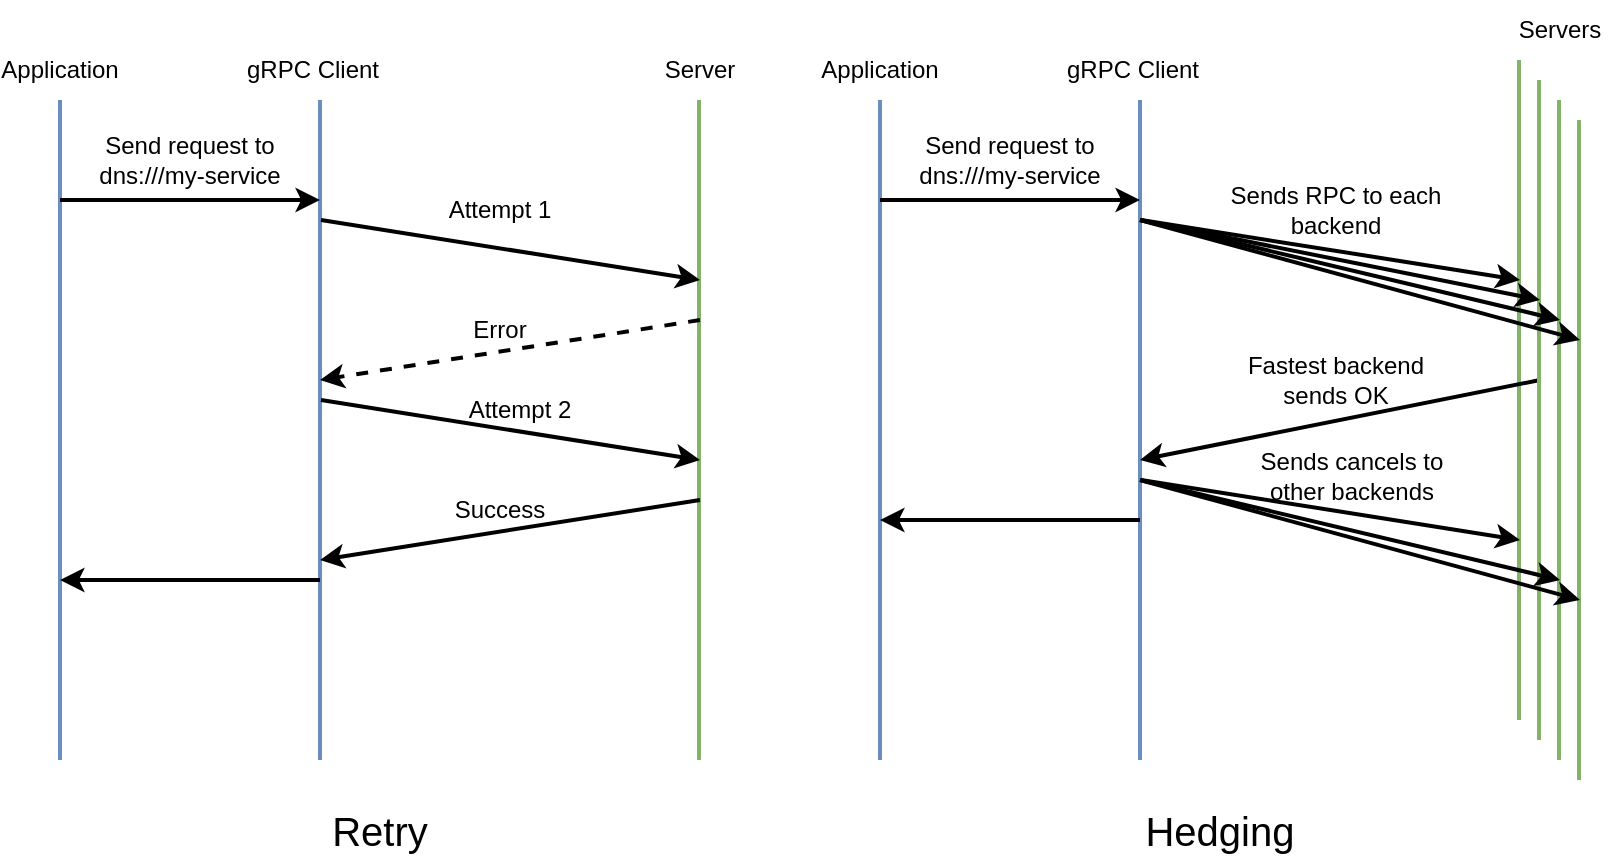 <mxfile version="24.3.1" type="github">
  <diagram name="第 1 页" id="TZcuK_KO1siNGXZGaC5Y">
    <mxGraphModel dx="1126" dy="643" grid="1" gridSize="10" guides="1" tooltips="1" connect="1" arrows="1" fold="1" page="1" pageScale="1" pageWidth="1000" pageHeight="1000" math="0" shadow="0">
      <root>
        <mxCell id="0" />
        <mxCell id="1" parent="0" />
        <mxCell id="J7hJwLLv4jl_BvDfcqDk-2" value="" style="endArrow=none;html=1;rounded=0;fillColor=#dae8fc;strokeColor=#6c8ebf;strokeWidth=2;" parent="1" edge="1">
          <mxGeometry width="50" height="50" relative="1" as="geometry">
            <mxPoint x="200" y="420" as="sourcePoint" />
            <mxPoint x="200" y="90" as="targetPoint" />
          </mxGeometry>
        </mxCell>
        <mxCell id="J7hJwLLv4jl_BvDfcqDk-6" value="" style="endArrow=none;html=1;rounded=0;fillColor=#d5e8d4;strokeColor=#82b366;strokeWidth=2;" parent="1" edge="1">
          <mxGeometry width="50" height="50" relative="1" as="geometry">
            <mxPoint x="389.5" y="420" as="sourcePoint" />
            <mxPoint x="389.5" y="90" as="targetPoint" />
          </mxGeometry>
        </mxCell>
        <mxCell id="J7hJwLLv4jl_BvDfcqDk-7" value="" style="endArrow=classic;html=1;rounded=0;strokeWidth=2;" parent="1" edge="1">
          <mxGeometry width="50" height="50" relative="1" as="geometry">
            <mxPoint x="200.5" y="150" as="sourcePoint" />
            <mxPoint x="390" y="180" as="targetPoint" />
          </mxGeometry>
        </mxCell>
        <mxCell id="J7hJwLLv4jl_BvDfcqDk-9" value="gRPC Client" style="text;html=1;align=center;verticalAlign=middle;whiteSpace=wrap;rounded=0;strokeWidth=2;" parent="1" vertex="1">
          <mxGeometry x="150" y="60" width="93" height="30" as="geometry" />
        </mxCell>
        <mxCell id="J7hJwLLv4jl_BvDfcqDk-12" value="Server" style="text;html=1;align=center;verticalAlign=middle;whiteSpace=wrap;rounded=0;" parent="1" vertex="1">
          <mxGeometry x="360" y="60" width="60" height="30" as="geometry" />
        </mxCell>
        <mxCell id="J7hJwLLv4jl_BvDfcqDk-13" value="" style="endArrow=none;html=1;rounded=0;fillColor=#dae8fc;strokeColor=#6c8ebf;strokeWidth=2;" parent="1" edge="1">
          <mxGeometry width="50" height="50" relative="1" as="geometry">
            <mxPoint x="70" y="420" as="sourcePoint" />
            <mxPoint x="70" y="90" as="targetPoint" />
          </mxGeometry>
        </mxCell>
        <mxCell id="J7hJwLLv4jl_BvDfcqDk-14" value="Application" style="text;html=1;align=center;verticalAlign=middle;whiteSpace=wrap;rounded=0;strokeWidth=2;" parent="1" vertex="1">
          <mxGeometry x="40" y="60" width="60" height="30" as="geometry" />
        </mxCell>
        <mxCell id="J7hJwLLv4jl_BvDfcqDk-17" value="" style="endArrow=classic;html=1;rounded=0;strokeWidth=2;" parent="1" edge="1">
          <mxGeometry width="50" height="50" relative="1" as="geometry">
            <mxPoint x="70" y="140" as="sourcePoint" />
            <mxPoint x="200" y="140" as="targetPoint" />
          </mxGeometry>
        </mxCell>
        <mxCell id="J7hJwLLv4jl_BvDfcqDk-18" value="" style="endArrow=classic;html=1;rounded=0;strokeWidth=2;dashed=1;" parent="1" edge="1">
          <mxGeometry width="50" height="50" relative="1" as="geometry">
            <mxPoint x="390" y="200" as="sourcePoint" />
            <mxPoint x="200" y="230" as="targetPoint" />
          </mxGeometry>
        </mxCell>
        <mxCell id="J7hJwLLv4jl_BvDfcqDk-25" value="Send request to&lt;div&gt;dns:///my-service&lt;/div&gt;" style="text;html=1;align=center;verticalAlign=middle;whiteSpace=wrap;rounded=0;" parent="1" vertex="1">
          <mxGeometry x="80" y="110" width="110" height="20" as="geometry" />
        </mxCell>
        <mxCell id="J7hJwLLv4jl_BvDfcqDk-27" value="" style="endArrow=classic;html=1;rounded=0;strokeWidth=2;" parent="1" edge="1">
          <mxGeometry width="50" height="50" relative="1" as="geometry">
            <mxPoint x="200" y="330" as="sourcePoint" />
            <mxPoint x="70" y="330" as="targetPoint" />
          </mxGeometry>
        </mxCell>
        <mxCell id="3iIvyef0lexzwX9d0D92-2" value="" style="endArrow=classic;html=1;rounded=0;strokeWidth=2;" edge="1" parent="1">
          <mxGeometry width="50" height="50" relative="1" as="geometry">
            <mxPoint x="200.5" y="240" as="sourcePoint" />
            <mxPoint x="390" y="270" as="targetPoint" />
          </mxGeometry>
        </mxCell>
        <mxCell id="3iIvyef0lexzwX9d0D92-3" value="" style="endArrow=classic;html=1;rounded=0;strokeWidth=2;" edge="1" parent="1">
          <mxGeometry width="50" height="50" relative="1" as="geometry">
            <mxPoint x="390" y="290" as="sourcePoint" />
            <mxPoint x="200" y="320" as="targetPoint" />
          </mxGeometry>
        </mxCell>
        <mxCell id="3iIvyef0lexzwX9d0D92-4" value="Attempt 1" style="text;html=1;align=center;verticalAlign=middle;whiteSpace=wrap;rounded=0;" vertex="1" parent="1">
          <mxGeometry x="260" y="130" width="60" height="30" as="geometry" />
        </mxCell>
        <mxCell id="3iIvyef0lexzwX9d0D92-7" value="Error" style="text;html=1;align=center;verticalAlign=middle;whiteSpace=wrap;rounded=0;" vertex="1" parent="1">
          <mxGeometry x="260" y="190" width="60" height="30" as="geometry" />
        </mxCell>
        <mxCell id="3iIvyef0lexzwX9d0D92-8" value="Attempt 2" style="text;html=1;align=center;verticalAlign=middle;whiteSpace=wrap;rounded=0;" vertex="1" parent="1">
          <mxGeometry x="270" y="230" width="60" height="30" as="geometry" />
        </mxCell>
        <mxCell id="3iIvyef0lexzwX9d0D92-9" value="Success" style="text;html=1;align=center;verticalAlign=middle;whiteSpace=wrap;rounded=0;" vertex="1" parent="1">
          <mxGeometry x="260" y="280" width="60" height="30" as="geometry" />
        </mxCell>
        <mxCell id="3iIvyef0lexzwX9d0D92-11" value="" style="endArrow=none;html=1;rounded=0;fillColor=#dae8fc;strokeColor=#6c8ebf;strokeWidth=2;" edge="1" parent="1">
          <mxGeometry width="50" height="50" relative="1" as="geometry">
            <mxPoint x="610" y="420" as="sourcePoint" />
            <mxPoint x="610" y="90" as="targetPoint" />
          </mxGeometry>
        </mxCell>
        <mxCell id="3iIvyef0lexzwX9d0D92-12" value="" style="endArrow=none;html=1;rounded=0;fillColor=#d5e8d4;strokeColor=#82b366;strokeWidth=2;" edge="1" parent="1">
          <mxGeometry width="50" height="50" relative="1" as="geometry">
            <mxPoint x="799.5" y="400" as="sourcePoint" />
            <mxPoint x="799.5" y="70" as="targetPoint" />
          </mxGeometry>
        </mxCell>
        <mxCell id="3iIvyef0lexzwX9d0D92-13" value="" style="endArrow=classic;html=1;rounded=0;strokeWidth=2;" edge="1" parent="1">
          <mxGeometry width="50" height="50" relative="1" as="geometry">
            <mxPoint x="610.5" y="150" as="sourcePoint" />
            <mxPoint x="800" y="180" as="targetPoint" />
          </mxGeometry>
        </mxCell>
        <mxCell id="3iIvyef0lexzwX9d0D92-14" value="gRPC Client" style="text;html=1;align=center;verticalAlign=middle;whiteSpace=wrap;rounded=0;strokeWidth=2;" vertex="1" parent="1">
          <mxGeometry x="560" y="60" width="93" height="30" as="geometry" />
        </mxCell>
        <mxCell id="3iIvyef0lexzwX9d0D92-15" value="Servers" style="text;html=1;align=center;verticalAlign=middle;whiteSpace=wrap;rounded=0;" vertex="1" parent="1">
          <mxGeometry x="790" y="40" width="60" height="30" as="geometry" />
        </mxCell>
        <mxCell id="3iIvyef0lexzwX9d0D92-16" value="" style="endArrow=none;html=1;rounded=0;fillColor=#dae8fc;strokeColor=#6c8ebf;strokeWidth=2;" edge="1" parent="1">
          <mxGeometry width="50" height="50" relative="1" as="geometry">
            <mxPoint x="480" y="420" as="sourcePoint" />
            <mxPoint x="480" y="90" as="targetPoint" />
          </mxGeometry>
        </mxCell>
        <mxCell id="3iIvyef0lexzwX9d0D92-17" value="Application" style="text;html=1;align=center;verticalAlign=middle;whiteSpace=wrap;rounded=0;strokeWidth=2;" vertex="1" parent="1">
          <mxGeometry x="450" y="60" width="60" height="30" as="geometry" />
        </mxCell>
        <mxCell id="3iIvyef0lexzwX9d0D92-18" value="" style="endArrow=classic;html=1;rounded=0;strokeWidth=2;" edge="1" parent="1">
          <mxGeometry width="50" height="50" relative="1" as="geometry">
            <mxPoint x="480" y="140" as="sourcePoint" />
            <mxPoint x="610" y="140" as="targetPoint" />
          </mxGeometry>
        </mxCell>
        <mxCell id="3iIvyef0lexzwX9d0D92-20" value="Send request to&lt;div&gt;dns:///my-service&lt;/div&gt;" style="text;html=1;align=center;verticalAlign=middle;whiteSpace=wrap;rounded=0;" vertex="1" parent="1">
          <mxGeometry x="490" y="110" width="110" height="20" as="geometry" />
        </mxCell>
        <mxCell id="3iIvyef0lexzwX9d0D92-21" value="" style="endArrow=classic;html=1;rounded=0;strokeWidth=2;" edge="1" parent="1">
          <mxGeometry width="50" height="50" relative="1" as="geometry">
            <mxPoint x="610" y="300" as="sourcePoint" />
            <mxPoint x="480" y="300" as="targetPoint" />
          </mxGeometry>
        </mxCell>
        <mxCell id="3iIvyef0lexzwX9d0D92-23" value="" style="endArrow=classic;html=1;rounded=0;strokeWidth=2;" edge="1" parent="1">
          <mxGeometry width="50" height="50" relative="1" as="geometry">
            <mxPoint x="810" y="230" as="sourcePoint" />
            <mxPoint x="610" y="270" as="targetPoint" />
          </mxGeometry>
        </mxCell>
        <mxCell id="3iIvyef0lexzwX9d0D92-28" value="" style="endArrow=none;html=1;rounded=0;fillColor=#d5e8d4;strokeColor=#82b366;strokeWidth=2;" edge="1" parent="1">
          <mxGeometry width="50" height="50" relative="1" as="geometry">
            <mxPoint x="809.5" y="410" as="sourcePoint" />
            <mxPoint x="809.5" y="80" as="targetPoint" />
          </mxGeometry>
        </mxCell>
        <mxCell id="3iIvyef0lexzwX9d0D92-29" value="" style="endArrow=none;html=1;rounded=0;fillColor=#d5e8d4;strokeColor=#82b366;strokeWidth=2;" edge="1" parent="1">
          <mxGeometry width="50" height="50" relative="1" as="geometry">
            <mxPoint x="819.5" y="420" as="sourcePoint" />
            <mxPoint x="819.5" y="90" as="targetPoint" />
          </mxGeometry>
        </mxCell>
        <mxCell id="3iIvyef0lexzwX9d0D92-30" value="" style="endArrow=none;html=1;rounded=0;fillColor=#d5e8d4;strokeColor=#82b366;strokeWidth=2;" edge="1" parent="1">
          <mxGeometry width="50" height="50" relative="1" as="geometry">
            <mxPoint x="829.5" y="430" as="sourcePoint" />
            <mxPoint x="829.5" y="100" as="targetPoint" />
          </mxGeometry>
        </mxCell>
        <mxCell id="3iIvyef0lexzwX9d0D92-31" value="" style="endArrow=classic;html=1;rounded=0;strokeWidth=2;" edge="1" parent="1">
          <mxGeometry width="50" height="50" relative="1" as="geometry">
            <mxPoint x="610" y="150" as="sourcePoint" />
            <mxPoint x="810" y="190" as="targetPoint" />
          </mxGeometry>
        </mxCell>
        <mxCell id="3iIvyef0lexzwX9d0D92-32" value="" style="endArrow=classic;html=1;rounded=0;strokeWidth=2;" edge="1" parent="1">
          <mxGeometry width="50" height="50" relative="1" as="geometry">
            <mxPoint x="610" y="150" as="sourcePoint" />
            <mxPoint x="820" y="200" as="targetPoint" />
          </mxGeometry>
        </mxCell>
        <mxCell id="3iIvyef0lexzwX9d0D92-33" value="" style="endArrow=classic;html=1;rounded=0;strokeWidth=2;" edge="1" parent="1">
          <mxGeometry width="50" height="50" relative="1" as="geometry">
            <mxPoint x="610" y="150" as="sourcePoint" />
            <mxPoint x="830" y="210" as="targetPoint" />
          </mxGeometry>
        </mxCell>
        <mxCell id="3iIvyef0lexzwX9d0D92-34" value="" style="endArrow=classic;html=1;rounded=0;strokeWidth=2;" edge="1" parent="1">
          <mxGeometry width="50" height="50" relative="1" as="geometry">
            <mxPoint x="610.5" y="280" as="sourcePoint" />
            <mxPoint x="800" y="310" as="targetPoint" />
          </mxGeometry>
        </mxCell>
        <mxCell id="3iIvyef0lexzwX9d0D92-36" value="" style="endArrow=classic;html=1;rounded=0;strokeWidth=2;" edge="1" parent="1">
          <mxGeometry width="50" height="50" relative="1" as="geometry">
            <mxPoint x="610" y="280" as="sourcePoint" />
            <mxPoint x="820" y="330" as="targetPoint" />
          </mxGeometry>
        </mxCell>
        <mxCell id="3iIvyef0lexzwX9d0D92-37" value="" style="endArrow=classic;html=1;rounded=0;strokeWidth=2;" edge="1" parent="1">
          <mxGeometry width="50" height="50" relative="1" as="geometry">
            <mxPoint x="610" y="280" as="sourcePoint" />
            <mxPoint x="830" y="340" as="targetPoint" />
          </mxGeometry>
        </mxCell>
        <mxCell id="3iIvyef0lexzwX9d0D92-46" value="Sends RPC to each backend" style="text;html=1;align=center;verticalAlign=middle;whiteSpace=wrap;rounded=0;" vertex="1" parent="1">
          <mxGeometry x="653" y="135" width="110" height="20" as="geometry" />
        </mxCell>
        <mxCell id="3iIvyef0lexzwX9d0D92-47" value="Fastest backend sends OK" style="text;html=1;align=center;verticalAlign=middle;whiteSpace=wrap;rounded=0;" vertex="1" parent="1">
          <mxGeometry x="653" y="220" width="110" height="20" as="geometry" />
        </mxCell>
        <mxCell id="3iIvyef0lexzwX9d0D92-48" value="Sends cancels to other backends" style="text;html=1;align=center;verticalAlign=middle;whiteSpace=wrap;rounded=0;" vertex="1" parent="1">
          <mxGeometry x="661" y="268" width="110" height="20" as="geometry" />
        </mxCell>
        <mxCell id="3iIvyef0lexzwX9d0D92-49" value="Retry" style="text;html=1;align=center;verticalAlign=middle;whiteSpace=wrap;rounded=0;fontSize=20;" vertex="1" parent="1">
          <mxGeometry x="170" y="440" width="120" height="30" as="geometry" />
        </mxCell>
        <mxCell id="3iIvyef0lexzwX9d0D92-50" value="Hedging" style="text;html=1;align=center;verticalAlign=middle;whiteSpace=wrap;rounded=0;fontSize=20;" vertex="1" parent="1">
          <mxGeometry x="590" y="440" width="120" height="30" as="geometry" />
        </mxCell>
      </root>
    </mxGraphModel>
  </diagram>
</mxfile>
